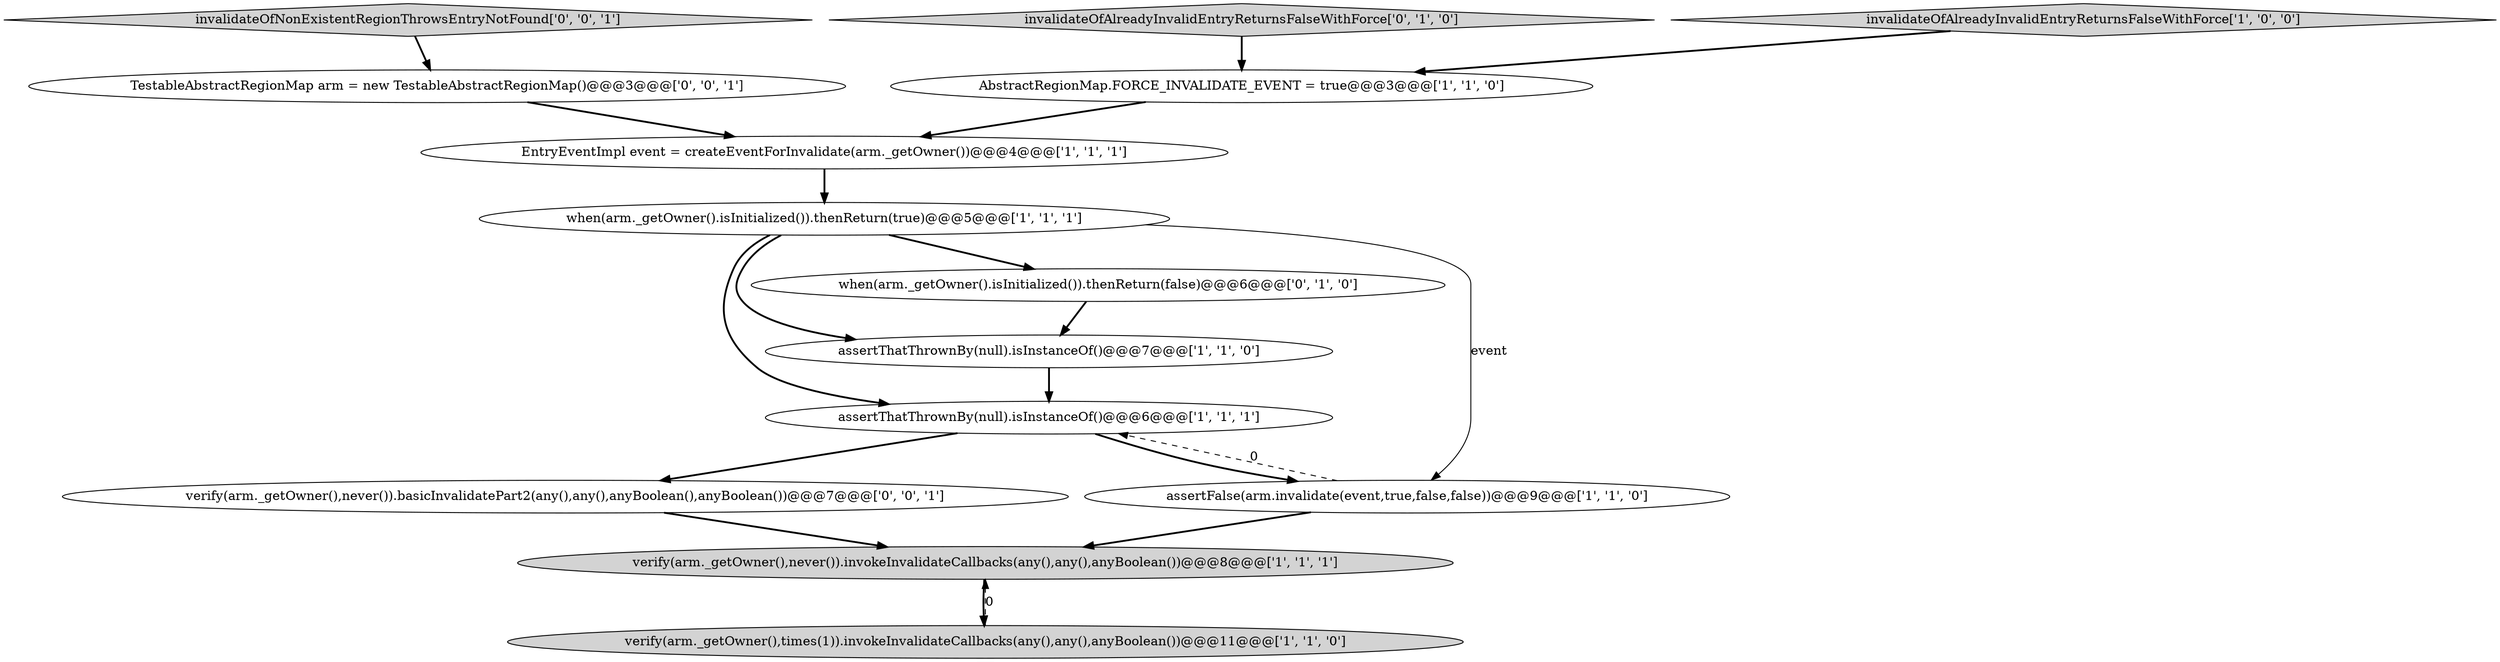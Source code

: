 digraph {
7 [style = filled, label = "assertThatThrownBy(null).isInstanceOf()@@@6@@@['1', '1', '1']", fillcolor = white, shape = ellipse image = "AAA0AAABBB1BBB"];
10 [style = filled, label = "invalidateOfAlreadyInvalidEntryReturnsFalseWithForce['0', '1', '0']", fillcolor = lightgray, shape = diamond image = "AAA0AAABBB2BBB"];
0 [style = filled, label = "verify(arm._getOwner(),times(1)).invokeInvalidateCallbacks(any(),any(),anyBoolean())@@@11@@@['1', '1', '0']", fillcolor = lightgray, shape = ellipse image = "AAA0AAABBB1BBB"];
6 [style = filled, label = "when(arm._getOwner().isInitialized()).thenReturn(true)@@@5@@@['1', '1', '1']", fillcolor = white, shape = ellipse image = "AAA0AAABBB1BBB"];
11 [style = filled, label = "verify(arm._getOwner(),never()).basicInvalidatePart2(any(),any(),anyBoolean(),anyBoolean())@@@7@@@['0', '0', '1']", fillcolor = white, shape = ellipse image = "AAA0AAABBB3BBB"];
13 [style = filled, label = "TestableAbstractRegionMap arm = new TestableAbstractRegionMap()@@@3@@@['0', '0', '1']", fillcolor = white, shape = ellipse image = "AAA0AAABBB3BBB"];
1 [style = filled, label = "AbstractRegionMap.FORCE_INVALIDATE_EVENT = true@@@3@@@['1', '1', '0']", fillcolor = white, shape = ellipse image = "AAA0AAABBB1BBB"];
3 [style = filled, label = "assertThatThrownBy(null).isInstanceOf()@@@7@@@['1', '1', '0']", fillcolor = white, shape = ellipse image = "AAA0AAABBB1BBB"];
12 [style = filled, label = "invalidateOfNonExistentRegionThrowsEntryNotFound['0', '0', '1']", fillcolor = lightgray, shape = diamond image = "AAA0AAABBB3BBB"];
2 [style = filled, label = "invalidateOfAlreadyInvalidEntryReturnsFalseWithForce['1', '0', '0']", fillcolor = lightgray, shape = diamond image = "AAA0AAABBB1BBB"];
9 [style = filled, label = "when(arm._getOwner().isInitialized()).thenReturn(false)@@@6@@@['0', '1', '0']", fillcolor = white, shape = ellipse image = "AAA1AAABBB2BBB"];
8 [style = filled, label = "verify(arm._getOwner(),never()).invokeInvalidateCallbacks(any(),any(),anyBoolean())@@@8@@@['1', '1', '1']", fillcolor = lightgray, shape = ellipse image = "AAA0AAABBB1BBB"];
5 [style = filled, label = "EntryEventImpl event = createEventForInvalidate(arm._getOwner())@@@4@@@['1', '1', '1']", fillcolor = white, shape = ellipse image = "AAA0AAABBB1BBB"];
4 [style = filled, label = "assertFalse(arm.invalidate(event,true,false,false))@@@9@@@['1', '1', '0']", fillcolor = white, shape = ellipse image = "AAA0AAABBB1BBB"];
10->1 [style = bold, label=""];
9->3 [style = bold, label=""];
6->9 [style = bold, label=""];
13->5 [style = bold, label=""];
6->7 [style = bold, label=""];
4->8 [style = bold, label=""];
4->7 [style = dashed, label="0"];
7->4 [style = bold, label=""];
11->8 [style = bold, label=""];
7->11 [style = bold, label=""];
3->7 [style = bold, label=""];
6->3 [style = bold, label=""];
8->0 [style = bold, label=""];
2->1 [style = bold, label=""];
6->4 [style = solid, label="event"];
5->6 [style = bold, label=""];
0->8 [style = dashed, label="0"];
12->13 [style = bold, label=""];
1->5 [style = bold, label=""];
}
